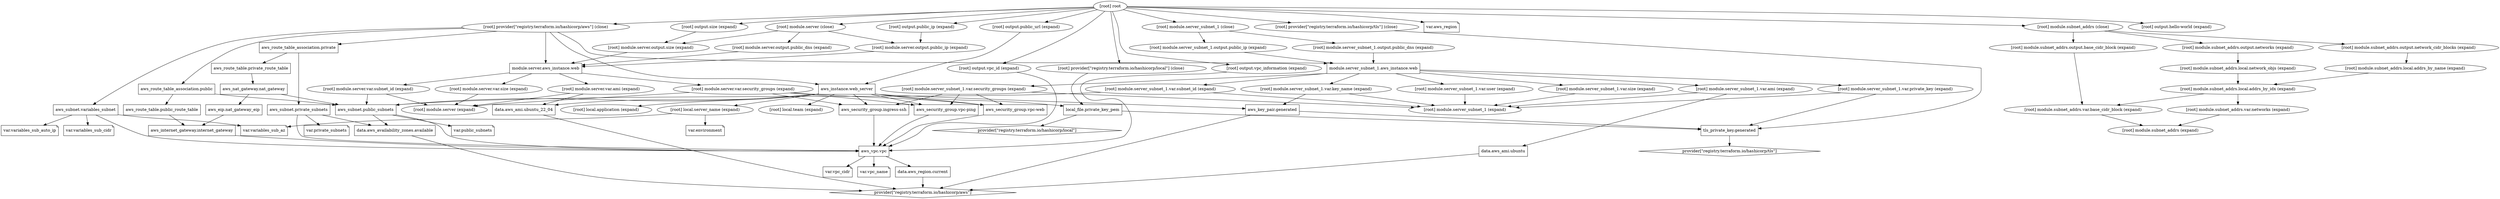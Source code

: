digraph {
	compound = "true"
	newrank = "true"
	subgraph "root" {
		"[root] aws_eip.nat_gateway_eip (expand)" [label = "aws_eip.nat_gateway_eip", shape = "box"]
		"[root] aws_instance.web_server (expand)" [label = "aws_instance.web_server", shape = "box"]
		"[root] aws_internet_gateway.internet_gateway (expand)" [label = "aws_internet_gateway.internet_gateway", shape = "box"]
		"[root] aws_key_pair.generated (expand)" [label = "aws_key_pair.generated", shape = "box"]
		"[root] aws_nat_gateway.nat_gateway (expand)" [label = "aws_nat_gateway.nat_gateway", shape = "box"]
		"[root] aws_route_table.private_route_table (expand)" [label = "aws_route_table.private_route_table", shape = "box"]
		"[root] aws_route_table.public_route_table (expand)" [label = "aws_route_table.public_route_table", shape = "box"]
		"[root] aws_route_table_association.private (expand)" [label = "aws_route_table_association.private", shape = "box"]
		"[root] aws_route_table_association.public (expand)" [label = "aws_route_table_association.public", shape = "box"]
		"[root] aws_security_group.ingress-ssh (expand)" [label = "aws_security_group.ingress-ssh", shape = "box"]
		"[root] aws_security_group.vpc-ping (expand)" [label = "aws_security_group.vpc-ping", shape = "box"]
		"[root] aws_security_group.vpc-web (expand)" [label = "aws_security_group.vpc-web", shape = "box"]
		"[root] aws_subnet.private_subnets (expand)" [label = "aws_subnet.private_subnets", shape = "box"]
		"[root] aws_subnet.public_subnets (expand)" [label = "aws_subnet.public_subnets", shape = "box"]
		"[root] aws_subnet.variables_subnet (expand)" [label = "aws_subnet.variables_subnet", shape = "box"]
		"[root] aws_vpc.vpc (expand)" [label = "aws_vpc.vpc", shape = "box"]
		"[root] data.aws_ami.ubuntu (expand)" [label = "data.aws_ami.ubuntu", shape = "box"]
		"[root] data.aws_ami.ubuntu_22_04 (expand)" [label = "data.aws_ami.ubuntu_22_04", shape = "box"]
		"[root] data.aws_availability_zones.available (expand)" [label = "data.aws_availability_zones.available", shape = "box"]
		"[root] data.aws_region.current (expand)" [label = "data.aws_region.current", shape = "box"]
		"[root] local_file.private_key_pem (expand)" [label = "local_file.private_key_pem", shape = "box"]
		"[root] module.server.aws_instance.web (expand)" [label = "module.server.aws_instance.web", shape = "box"]
		"[root] module.server_subnet_1.aws_instance.web (expand)" [label = "module.server_subnet_1.aws_instance.web", shape = "box"]
		"[root] provider[\"registry.terraform.io/hashicorp/aws\"]" [label = "provider[\"registry.terraform.io/hashicorp/aws\"]", shape = "diamond"]
		"[root] provider[\"registry.terraform.io/hashicorp/local\"]" [label = "provider[\"registry.terraform.io/hashicorp/local\"]", shape = "diamond"]
		"[root] provider[\"registry.terraform.io/hashicorp/tls\"]" [label = "provider[\"registry.terraform.io/hashicorp/tls\"]", shape = "diamond"]
		"[root] tls_private_key.generated (expand)" [label = "tls_private_key.generated", shape = "box"]
		"[root] var.aws_region" [label = "var.aws_region", shape = "note"]
		"[root] var.environment" [label = "var.environment", shape = "note"]
		"[root] var.private_subnets" [label = "var.private_subnets", shape = "note"]
		"[root] var.public_subnets" [label = "var.public_subnets", shape = "note"]
		"[root] var.variables_sub_auto_ip" [label = "var.variables_sub_auto_ip", shape = "note"]
		"[root] var.variables_sub_az" [label = "var.variables_sub_az", shape = "note"]
		"[root] var.variables_sub_cidr" [label = "var.variables_sub_cidr", shape = "note"]
		"[root] var.vpc_cidr" [label = "var.vpc_cidr", shape = "note"]
		"[root] var.vpc_name" [label = "var.vpc_name", shape = "note"]
		"[root] aws_eip.nat_gateway_eip (expand)" -> "[root] aws_internet_gateway.internet_gateway (expand)"
		"[root] aws_instance.web_server (expand)" -> "[root] aws_key_pair.generated (expand)"
		"[root] aws_instance.web_server (expand)" -> "[root] aws_security_group.ingress-ssh (expand)"
		"[root] aws_instance.web_server (expand)" -> "[root] aws_security_group.vpc-ping (expand)"
		"[root] aws_instance.web_server (expand)" -> "[root] aws_security_group.vpc-web (expand)"
		"[root] aws_instance.web_server (expand)" -> "[root] aws_subnet.public_subnets (expand)"
		"[root] aws_instance.web_server (expand)" -> "[root] data.aws_ami.ubuntu_22_04 (expand)"
		"[root] aws_instance.web_server (expand)" -> "[root] local.application (expand)"
		"[root] aws_instance.web_server (expand)" -> "[root] local.server_name (expand)"
		"[root] aws_instance.web_server (expand)" -> "[root] local.team (expand)"
		"[root] aws_instance.web_server (expand)" -> "[root] local_file.private_key_pem (expand)"
		"[root] aws_internet_gateway.internet_gateway (expand)" -> "[root] aws_vpc.vpc (expand)"
		"[root] aws_key_pair.generated (expand)" -> "[root] provider[\"registry.terraform.io/hashicorp/aws\"]"
		"[root] aws_key_pair.generated (expand)" -> "[root] tls_private_key.generated (expand)"
		"[root] aws_nat_gateway.nat_gateway (expand)" -> "[root] aws_eip.nat_gateway_eip (expand)"
		"[root] aws_nat_gateway.nat_gateway (expand)" -> "[root] aws_subnet.public_subnets (expand)"
		"[root] aws_route_table.private_route_table (expand)" -> "[root] aws_nat_gateway.nat_gateway (expand)"
		"[root] aws_route_table.public_route_table (expand)" -> "[root] aws_internet_gateway.internet_gateway (expand)"
		"[root] aws_route_table_association.private (expand)" -> "[root] aws_route_table.private_route_table (expand)"
		"[root] aws_route_table_association.private (expand)" -> "[root] aws_subnet.private_subnets (expand)"
		"[root] aws_route_table_association.public (expand)" -> "[root] aws_route_table.public_route_table (expand)"
		"[root] aws_route_table_association.public (expand)" -> "[root] aws_subnet.public_subnets (expand)"
		"[root] aws_security_group.ingress-ssh (expand)" -> "[root] aws_vpc.vpc (expand)"
		"[root] aws_security_group.vpc-ping (expand)" -> "[root] aws_vpc.vpc (expand)"
		"[root] aws_security_group.vpc-web (expand)" -> "[root] aws_vpc.vpc (expand)"
		"[root] aws_subnet.private_subnets (expand)" -> "[root] aws_vpc.vpc (expand)"
		"[root] aws_subnet.private_subnets (expand)" -> "[root] data.aws_availability_zones.available (expand)"
		"[root] aws_subnet.private_subnets (expand)" -> "[root] var.private_subnets"
		"[root] aws_subnet.public_subnets (expand)" -> "[root] aws_vpc.vpc (expand)"
		"[root] aws_subnet.public_subnets (expand)" -> "[root] data.aws_availability_zones.available (expand)"
		"[root] aws_subnet.public_subnets (expand)" -> "[root] var.public_subnets"
		"[root] aws_subnet.variables_subnet (expand)" -> "[root] aws_vpc.vpc (expand)"
		"[root] aws_subnet.variables_subnet (expand)" -> "[root] var.variables_sub_auto_ip"
		"[root] aws_subnet.variables_subnet (expand)" -> "[root] var.variables_sub_az"
		"[root] aws_subnet.variables_subnet (expand)" -> "[root] var.variables_sub_cidr"
		"[root] aws_vpc.vpc (expand)" -> "[root] data.aws_region.current (expand)"
		"[root] aws_vpc.vpc (expand)" -> "[root] var.vpc_cidr"
		"[root] aws_vpc.vpc (expand)" -> "[root] var.vpc_name"
		"[root] data.aws_ami.ubuntu (expand)" -> "[root] provider[\"registry.terraform.io/hashicorp/aws\"]"
		"[root] data.aws_ami.ubuntu_22_04 (expand)" -> "[root] provider[\"registry.terraform.io/hashicorp/aws\"]"
		"[root] data.aws_availability_zones.available (expand)" -> "[root] provider[\"registry.terraform.io/hashicorp/aws\"]"
		"[root] data.aws_region.current (expand)" -> "[root] provider[\"registry.terraform.io/hashicorp/aws\"]"
		"[root] local.server_name (expand)" -> "[root] var.environment"
		"[root] local.server_name (expand)" -> "[root] var.variables_sub_az"
		"[root] local_file.private_key_pem (expand)" -> "[root] provider[\"registry.terraform.io/hashicorp/local\"]"
		"[root] local_file.private_key_pem (expand)" -> "[root] tls_private_key.generated (expand)"
		"[root] module.server (close)" -> "[root] module.server.output.public_dns (expand)"
		"[root] module.server (close)" -> "[root] module.server.output.public_ip (expand)"
		"[root] module.server (close)" -> "[root] module.server.output.size (expand)"
		"[root] module.server.aws_instance.web (expand)" -> "[root] module.server.var.ami (expand)"
		"[root] module.server.aws_instance.web (expand)" -> "[root] module.server.var.security_groups (expand)"
		"[root] module.server.aws_instance.web (expand)" -> "[root] module.server.var.size (expand)"
		"[root] module.server.aws_instance.web (expand)" -> "[root] module.server.var.subnet_id (expand)"
		"[root] module.server.output.public_dns (expand)" -> "[root] module.server.aws_instance.web (expand)"
		"[root] module.server.output.public_ip (expand)" -> "[root] module.server.aws_instance.web (expand)"
		"[root] module.server.output.size (expand)" -> "[root] module.server.aws_instance.web (expand)"
		"[root] module.server.var.ami (expand)" -> "[root] data.aws_ami.ubuntu_22_04 (expand)"
		"[root] module.server.var.ami (expand)" -> "[root] module.server (expand)"
		"[root] module.server.var.security_groups (expand)" -> "[root] aws_security_group.ingress-ssh (expand)"
		"[root] module.server.var.security_groups (expand)" -> "[root] aws_security_group.vpc-ping (expand)"
		"[root] module.server.var.security_groups (expand)" -> "[root] aws_security_group.vpc-web (expand)"
		"[root] module.server.var.security_groups (expand)" -> "[root] module.server (expand)"
		"[root] module.server.var.size (expand)" -> "[root] module.server (expand)"
		"[root] module.server.var.subnet_id (expand)" -> "[root] aws_subnet.public_subnets (expand)"
		"[root] module.server.var.subnet_id (expand)" -> "[root] module.server (expand)"
		"[root] module.server_subnet_1 (close)" -> "[root] module.server_subnet_1.output.public_dns (expand)"
		"[root] module.server_subnet_1 (close)" -> "[root] module.server_subnet_1.output.public_ip (expand)"
		"[root] module.server_subnet_1.aws_instance.web (expand)" -> "[root] module.server_subnet_1.var.ami (expand)"
		"[root] module.server_subnet_1.aws_instance.web (expand)" -> "[root] module.server_subnet_1.var.key_name (expand)"
		"[root] module.server_subnet_1.aws_instance.web (expand)" -> "[root] module.server_subnet_1.var.private_key (expand)"
		"[root] module.server_subnet_1.aws_instance.web (expand)" -> "[root] module.server_subnet_1.var.security_groups (expand)"
		"[root] module.server_subnet_1.aws_instance.web (expand)" -> "[root] module.server_subnet_1.var.size (expand)"
		"[root] module.server_subnet_1.aws_instance.web (expand)" -> "[root] module.server_subnet_1.var.subnet_id (expand)"
		"[root] module.server_subnet_1.aws_instance.web (expand)" -> "[root] module.server_subnet_1.var.user (expand)"
		"[root] module.server_subnet_1.output.public_dns (expand)" -> "[root] module.server_subnet_1.aws_instance.web (expand)"
		"[root] module.server_subnet_1.output.public_ip (expand)" -> "[root] module.server_subnet_1.aws_instance.web (expand)"
		"[root] module.server_subnet_1.var.ami (expand)" -> "[root] data.aws_ami.ubuntu (expand)"
		"[root] module.server_subnet_1.var.ami (expand)" -> "[root] module.server_subnet_1 (expand)"
		"[root] module.server_subnet_1.var.key_name (expand)" -> "[root] aws_key_pair.generated (expand)"
		"[root] module.server_subnet_1.var.key_name (expand)" -> "[root] module.server_subnet_1 (expand)"
		"[root] module.server_subnet_1.var.private_key (expand)" -> "[root] module.server_subnet_1 (expand)"
		"[root] module.server_subnet_1.var.private_key (expand)" -> "[root] tls_private_key.generated (expand)"
		"[root] module.server_subnet_1.var.security_groups (expand)" -> "[root] aws_security_group.ingress-ssh (expand)"
		"[root] module.server_subnet_1.var.security_groups (expand)" -> "[root] aws_security_group.vpc-ping (expand)"
		"[root] module.server_subnet_1.var.security_groups (expand)" -> "[root] aws_security_group.vpc-web (expand)"
		"[root] module.server_subnet_1.var.security_groups (expand)" -> "[root] module.server_subnet_1 (expand)"
		"[root] module.server_subnet_1.var.size (expand)" -> "[root] module.server_subnet_1 (expand)"
		"[root] module.server_subnet_1.var.subnet_id (expand)" -> "[root] aws_subnet.public_subnets (expand)"
		"[root] module.server_subnet_1.var.subnet_id (expand)" -> "[root] module.server_subnet_1 (expand)"
		"[root] module.server_subnet_1.var.user (expand)" -> "[root] module.server_subnet_1 (expand)"
		"[root] module.subnet_addrs (close)" -> "[root] module.subnet_addrs.output.base_cidr_block (expand)"
		"[root] module.subnet_addrs (close)" -> "[root] module.subnet_addrs.output.network_cidr_blocks (expand)"
		"[root] module.subnet_addrs (close)" -> "[root] module.subnet_addrs.output.networks (expand)"
		"[root] module.subnet_addrs.local.addrs_by_idx (expand)" -> "[root] module.subnet_addrs.var.base_cidr_block (expand)"
		"[root] module.subnet_addrs.local.addrs_by_idx (expand)" -> "[root] module.subnet_addrs.var.networks (expand)"
		"[root] module.subnet_addrs.local.addrs_by_name (expand)" -> "[root] module.subnet_addrs.local.addrs_by_idx (expand)"
		"[root] module.subnet_addrs.local.network_objs (expand)" -> "[root] module.subnet_addrs.local.addrs_by_idx (expand)"
		"[root] module.subnet_addrs.output.base_cidr_block (expand)" -> "[root] module.subnet_addrs.var.base_cidr_block (expand)"
		"[root] module.subnet_addrs.output.network_cidr_blocks (expand)" -> "[root] module.subnet_addrs.local.addrs_by_name (expand)"
		"[root] module.subnet_addrs.output.networks (expand)" -> "[root] module.subnet_addrs.local.network_objs (expand)"
		"[root] module.subnet_addrs.var.base_cidr_block (expand)" -> "[root] module.subnet_addrs (expand)"
		"[root] module.subnet_addrs.var.networks (expand)" -> "[root] module.subnet_addrs (expand)"
		"[root] output.public_ip (expand)" -> "[root] module.server.output.public_ip (expand)"
		"[root] output.public_url (expand)" -> "[root] aws_instance.web_server (expand)"
		"[root] output.size (expand)" -> "[root] module.server.output.size (expand)"
		"[root] output.vpc_id (expand)" -> "[root] aws_vpc.vpc (expand)"
		"[root] output.vpc_information (expand)" -> "[root] aws_vpc.vpc (expand)"
		"[root] provider[\"registry.terraform.io/hashicorp/aws\"] (close)" -> "[root] aws_instance.web_server (expand)"
		"[root] provider[\"registry.terraform.io/hashicorp/aws\"] (close)" -> "[root] aws_route_table_association.private (expand)"
		"[root] provider[\"registry.terraform.io/hashicorp/aws\"] (close)" -> "[root] aws_route_table_association.public (expand)"
		"[root] provider[\"registry.terraform.io/hashicorp/aws\"] (close)" -> "[root] aws_subnet.variables_subnet (expand)"
		"[root] provider[\"registry.terraform.io/hashicorp/aws\"] (close)" -> "[root] module.server.aws_instance.web (expand)"
		"[root] provider[\"registry.terraform.io/hashicorp/aws\"] (close)" -> "[root] module.server_subnet_1.aws_instance.web (expand)"
		"[root] provider[\"registry.terraform.io/hashicorp/local\"] (close)" -> "[root] local_file.private_key_pem (expand)"
		"[root] provider[\"registry.terraform.io/hashicorp/tls\"] (close)" -> "[root] tls_private_key.generated (expand)"
		"[root] root" -> "[root] module.server (close)"
		"[root] root" -> "[root] module.server_subnet_1 (close)"
		"[root] root" -> "[root] module.subnet_addrs (close)"
		"[root] root" -> "[root] output.hello-world (expand)"
		"[root] root" -> "[root] output.public_ip (expand)"
		"[root] root" -> "[root] output.public_url (expand)"
		"[root] root" -> "[root] output.size (expand)"
		"[root] root" -> "[root] output.vpc_id (expand)"
		"[root] root" -> "[root] output.vpc_information (expand)"
		"[root] root" -> "[root] provider[\"registry.terraform.io/hashicorp/aws\"] (close)"
		"[root] root" -> "[root] provider[\"registry.terraform.io/hashicorp/local\"] (close)"
		"[root] root" -> "[root] provider[\"registry.terraform.io/hashicorp/tls\"] (close)"
		"[root] root" -> "[root] var.aws_region"
		"[root] tls_private_key.generated (expand)" -> "[root] provider[\"registry.terraform.io/hashicorp/tls\"]"
	}
}


